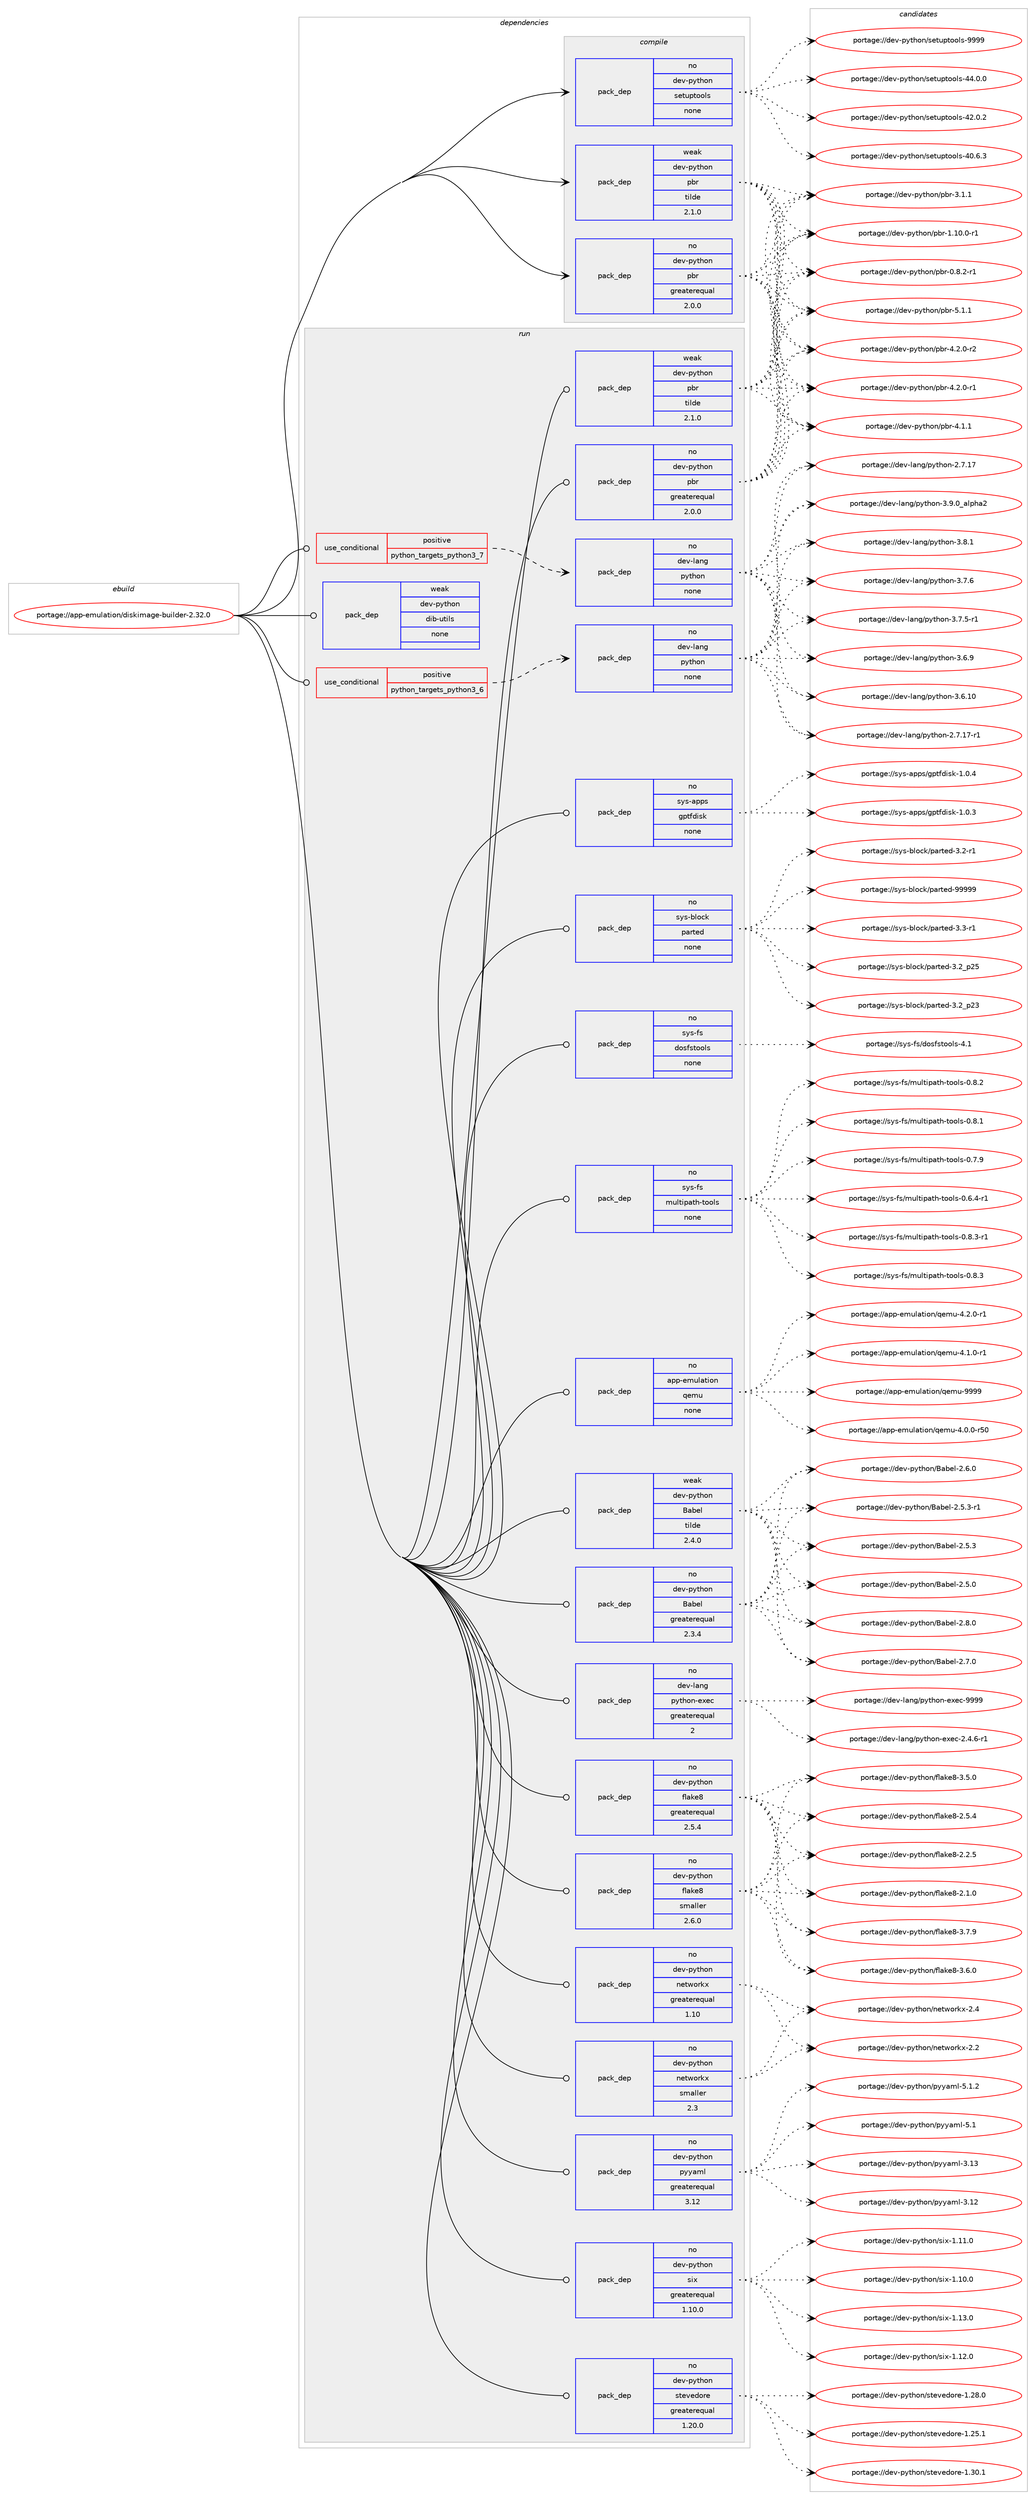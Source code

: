digraph prolog {

# *************
# Graph options
# *************

newrank=true;
concentrate=true;
compound=true;
graph [rankdir=LR,fontname=Helvetica,fontsize=10,ranksep=1.5];#, ranksep=2.5, nodesep=0.2];
edge  [arrowhead=vee];
node  [fontname=Helvetica,fontsize=10];

# **********
# The ebuild
# **********

subgraph cluster_leftcol {
color=gray;
label=<<i>ebuild</i>>;
id [label="portage://app-emulation/diskimage-builder-2.32.0", color=red, width=4, href="../app-emulation/diskimage-builder-2.32.0.svg"];
}

# ****************
# The dependencies
# ****************

subgraph cluster_midcol {
color=gray;
label=<<i>dependencies</i>>;
subgraph cluster_compile {
fillcolor="#eeeeee";
style=filled;
label=<<i>compile</i>>;
subgraph pack474176 {
dependency631222 [label=<<TABLE BORDER="0" CELLBORDER="1" CELLSPACING="0" CELLPADDING="4" WIDTH="220"><TR><TD ROWSPAN="6" CELLPADDING="30">pack_dep</TD></TR><TR><TD WIDTH="110">no</TD></TR><TR><TD>dev-python</TD></TR><TR><TD>pbr</TD></TR><TR><TD>greaterequal</TD></TR><TR><TD>2.0.0</TD></TR></TABLE>>, shape=none, color=blue];
}
id:e -> dependency631222:w [weight=20,style="solid",arrowhead="vee"];
subgraph pack474177 {
dependency631223 [label=<<TABLE BORDER="0" CELLBORDER="1" CELLSPACING="0" CELLPADDING="4" WIDTH="220"><TR><TD ROWSPAN="6" CELLPADDING="30">pack_dep</TD></TR><TR><TD WIDTH="110">no</TD></TR><TR><TD>dev-python</TD></TR><TR><TD>setuptools</TD></TR><TR><TD>none</TD></TR><TR><TD></TD></TR></TABLE>>, shape=none, color=blue];
}
id:e -> dependency631223:w [weight=20,style="solid",arrowhead="vee"];
subgraph pack474178 {
dependency631224 [label=<<TABLE BORDER="0" CELLBORDER="1" CELLSPACING="0" CELLPADDING="4" WIDTH="220"><TR><TD ROWSPAN="6" CELLPADDING="30">pack_dep</TD></TR><TR><TD WIDTH="110">weak</TD></TR><TR><TD>dev-python</TD></TR><TR><TD>pbr</TD></TR><TR><TD>tilde</TD></TR><TR><TD>2.1.0</TD></TR></TABLE>>, shape=none, color=blue];
}
id:e -> dependency631224:w [weight=20,style="solid",arrowhead="vee"];
}
subgraph cluster_compileandrun {
fillcolor="#eeeeee";
style=filled;
label=<<i>compile and run</i>>;
}
subgraph cluster_run {
fillcolor="#eeeeee";
style=filled;
label=<<i>run</i>>;
subgraph cond148639 {
dependency631225 [label=<<TABLE BORDER="0" CELLBORDER="1" CELLSPACING="0" CELLPADDING="4"><TR><TD ROWSPAN="3" CELLPADDING="10">use_conditional</TD></TR><TR><TD>positive</TD></TR><TR><TD>python_targets_python3_6</TD></TR></TABLE>>, shape=none, color=red];
subgraph pack474179 {
dependency631226 [label=<<TABLE BORDER="0" CELLBORDER="1" CELLSPACING="0" CELLPADDING="4" WIDTH="220"><TR><TD ROWSPAN="6" CELLPADDING="30">pack_dep</TD></TR><TR><TD WIDTH="110">no</TD></TR><TR><TD>dev-lang</TD></TR><TR><TD>python</TD></TR><TR><TD>none</TD></TR><TR><TD></TD></TR></TABLE>>, shape=none, color=blue];
}
dependency631225:e -> dependency631226:w [weight=20,style="dashed",arrowhead="vee"];
}
id:e -> dependency631225:w [weight=20,style="solid",arrowhead="odot"];
subgraph cond148640 {
dependency631227 [label=<<TABLE BORDER="0" CELLBORDER="1" CELLSPACING="0" CELLPADDING="4"><TR><TD ROWSPAN="3" CELLPADDING="10">use_conditional</TD></TR><TR><TD>positive</TD></TR><TR><TD>python_targets_python3_7</TD></TR></TABLE>>, shape=none, color=red];
subgraph pack474180 {
dependency631228 [label=<<TABLE BORDER="0" CELLBORDER="1" CELLSPACING="0" CELLPADDING="4" WIDTH="220"><TR><TD ROWSPAN="6" CELLPADDING="30">pack_dep</TD></TR><TR><TD WIDTH="110">no</TD></TR><TR><TD>dev-lang</TD></TR><TR><TD>python</TD></TR><TR><TD>none</TD></TR><TR><TD></TD></TR></TABLE>>, shape=none, color=blue];
}
dependency631227:e -> dependency631228:w [weight=20,style="dashed",arrowhead="vee"];
}
id:e -> dependency631227:w [weight=20,style="solid",arrowhead="odot"];
subgraph pack474181 {
dependency631229 [label=<<TABLE BORDER="0" CELLBORDER="1" CELLSPACING="0" CELLPADDING="4" WIDTH="220"><TR><TD ROWSPAN="6" CELLPADDING="30">pack_dep</TD></TR><TR><TD WIDTH="110">no</TD></TR><TR><TD>app-emulation</TD></TR><TR><TD>qemu</TD></TR><TR><TD>none</TD></TR><TR><TD></TD></TR></TABLE>>, shape=none, color=blue];
}
id:e -> dependency631229:w [weight=20,style="solid",arrowhead="odot"];
subgraph pack474182 {
dependency631230 [label=<<TABLE BORDER="0" CELLBORDER="1" CELLSPACING="0" CELLPADDING="4" WIDTH="220"><TR><TD ROWSPAN="6" CELLPADDING="30">pack_dep</TD></TR><TR><TD WIDTH="110">no</TD></TR><TR><TD>dev-lang</TD></TR><TR><TD>python-exec</TD></TR><TR><TD>greaterequal</TD></TR><TR><TD>2</TD></TR></TABLE>>, shape=none, color=blue];
}
id:e -> dependency631230:w [weight=20,style="solid",arrowhead="odot"];
subgraph pack474183 {
dependency631231 [label=<<TABLE BORDER="0" CELLBORDER="1" CELLSPACING="0" CELLPADDING="4" WIDTH="220"><TR><TD ROWSPAN="6" CELLPADDING="30">pack_dep</TD></TR><TR><TD WIDTH="110">no</TD></TR><TR><TD>dev-python</TD></TR><TR><TD>Babel</TD></TR><TR><TD>greaterequal</TD></TR><TR><TD>2.3.4</TD></TR></TABLE>>, shape=none, color=blue];
}
id:e -> dependency631231:w [weight=20,style="solid",arrowhead="odot"];
subgraph pack474184 {
dependency631232 [label=<<TABLE BORDER="0" CELLBORDER="1" CELLSPACING="0" CELLPADDING="4" WIDTH="220"><TR><TD ROWSPAN="6" CELLPADDING="30">pack_dep</TD></TR><TR><TD WIDTH="110">no</TD></TR><TR><TD>dev-python</TD></TR><TR><TD>flake8</TD></TR><TR><TD>greaterequal</TD></TR><TR><TD>2.5.4</TD></TR></TABLE>>, shape=none, color=blue];
}
id:e -> dependency631232:w [weight=20,style="solid",arrowhead="odot"];
subgraph pack474185 {
dependency631233 [label=<<TABLE BORDER="0" CELLBORDER="1" CELLSPACING="0" CELLPADDING="4" WIDTH="220"><TR><TD ROWSPAN="6" CELLPADDING="30">pack_dep</TD></TR><TR><TD WIDTH="110">no</TD></TR><TR><TD>dev-python</TD></TR><TR><TD>flake8</TD></TR><TR><TD>smaller</TD></TR><TR><TD>2.6.0</TD></TR></TABLE>>, shape=none, color=blue];
}
id:e -> dependency631233:w [weight=20,style="solid",arrowhead="odot"];
subgraph pack474186 {
dependency631234 [label=<<TABLE BORDER="0" CELLBORDER="1" CELLSPACING="0" CELLPADDING="4" WIDTH="220"><TR><TD ROWSPAN="6" CELLPADDING="30">pack_dep</TD></TR><TR><TD WIDTH="110">no</TD></TR><TR><TD>dev-python</TD></TR><TR><TD>networkx</TD></TR><TR><TD>greaterequal</TD></TR><TR><TD>1.10</TD></TR></TABLE>>, shape=none, color=blue];
}
id:e -> dependency631234:w [weight=20,style="solid",arrowhead="odot"];
subgraph pack474187 {
dependency631235 [label=<<TABLE BORDER="0" CELLBORDER="1" CELLSPACING="0" CELLPADDING="4" WIDTH="220"><TR><TD ROWSPAN="6" CELLPADDING="30">pack_dep</TD></TR><TR><TD WIDTH="110">no</TD></TR><TR><TD>dev-python</TD></TR><TR><TD>networkx</TD></TR><TR><TD>smaller</TD></TR><TR><TD>2.3</TD></TR></TABLE>>, shape=none, color=blue];
}
id:e -> dependency631235:w [weight=20,style="solid",arrowhead="odot"];
subgraph pack474188 {
dependency631236 [label=<<TABLE BORDER="0" CELLBORDER="1" CELLSPACING="0" CELLPADDING="4" WIDTH="220"><TR><TD ROWSPAN="6" CELLPADDING="30">pack_dep</TD></TR><TR><TD WIDTH="110">no</TD></TR><TR><TD>dev-python</TD></TR><TR><TD>pbr</TD></TR><TR><TD>greaterequal</TD></TR><TR><TD>2.0.0</TD></TR></TABLE>>, shape=none, color=blue];
}
id:e -> dependency631236:w [weight=20,style="solid",arrowhead="odot"];
subgraph pack474189 {
dependency631237 [label=<<TABLE BORDER="0" CELLBORDER="1" CELLSPACING="0" CELLPADDING="4" WIDTH="220"><TR><TD ROWSPAN="6" CELLPADDING="30">pack_dep</TD></TR><TR><TD WIDTH="110">no</TD></TR><TR><TD>dev-python</TD></TR><TR><TD>pyyaml</TD></TR><TR><TD>greaterequal</TD></TR><TR><TD>3.12</TD></TR></TABLE>>, shape=none, color=blue];
}
id:e -> dependency631237:w [weight=20,style="solid",arrowhead="odot"];
subgraph pack474190 {
dependency631238 [label=<<TABLE BORDER="0" CELLBORDER="1" CELLSPACING="0" CELLPADDING="4" WIDTH="220"><TR><TD ROWSPAN="6" CELLPADDING="30">pack_dep</TD></TR><TR><TD WIDTH="110">no</TD></TR><TR><TD>dev-python</TD></TR><TR><TD>six</TD></TR><TR><TD>greaterequal</TD></TR><TR><TD>1.10.0</TD></TR></TABLE>>, shape=none, color=blue];
}
id:e -> dependency631238:w [weight=20,style="solid",arrowhead="odot"];
subgraph pack474191 {
dependency631239 [label=<<TABLE BORDER="0" CELLBORDER="1" CELLSPACING="0" CELLPADDING="4" WIDTH="220"><TR><TD ROWSPAN="6" CELLPADDING="30">pack_dep</TD></TR><TR><TD WIDTH="110">no</TD></TR><TR><TD>dev-python</TD></TR><TR><TD>stevedore</TD></TR><TR><TD>greaterequal</TD></TR><TR><TD>1.20.0</TD></TR></TABLE>>, shape=none, color=blue];
}
id:e -> dependency631239:w [weight=20,style="solid",arrowhead="odot"];
subgraph pack474192 {
dependency631240 [label=<<TABLE BORDER="0" CELLBORDER="1" CELLSPACING="0" CELLPADDING="4" WIDTH="220"><TR><TD ROWSPAN="6" CELLPADDING="30">pack_dep</TD></TR><TR><TD WIDTH="110">no</TD></TR><TR><TD>sys-apps</TD></TR><TR><TD>gptfdisk</TD></TR><TR><TD>none</TD></TR><TR><TD></TD></TR></TABLE>>, shape=none, color=blue];
}
id:e -> dependency631240:w [weight=20,style="solid",arrowhead="odot"];
subgraph pack474193 {
dependency631241 [label=<<TABLE BORDER="0" CELLBORDER="1" CELLSPACING="0" CELLPADDING="4" WIDTH="220"><TR><TD ROWSPAN="6" CELLPADDING="30">pack_dep</TD></TR><TR><TD WIDTH="110">no</TD></TR><TR><TD>sys-block</TD></TR><TR><TD>parted</TD></TR><TR><TD>none</TD></TR><TR><TD></TD></TR></TABLE>>, shape=none, color=blue];
}
id:e -> dependency631241:w [weight=20,style="solid",arrowhead="odot"];
subgraph pack474194 {
dependency631242 [label=<<TABLE BORDER="0" CELLBORDER="1" CELLSPACING="0" CELLPADDING="4" WIDTH="220"><TR><TD ROWSPAN="6" CELLPADDING="30">pack_dep</TD></TR><TR><TD WIDTH="110">no</TD></TR><TR><TD>sys-fs</TD></TR><TR><TD>dosfstools</TD></TR><TR><TD>none</TD></TR><TR><TD></TD></TR></TABLE>>, shape=none, color=blue];
}
id:e -> dependency631242:w [weight=20,style="solid",arrowhead="odot"];
subgraph pack474195 {
dependency631243 [label=<<TABLE BORDER="0" CELLBORDER="1" CELLSPACING="0" CELLPADDING="4" WIDTH="220"><TR><TD ROWSPAN="6" CELLPADDING="30">pack_dep</TD></TR><TR><TD WIDTH="110">no</TD></TR><TR><TD>sys-fs</TD></TR><TR><TD>multipath-tools</TD></TR><TR><TD>none</TD></TR><TR><TD></TD></TR></TABLE>>, shape=none, color=blue];
}
id:e -> dependency631243:w [weight=20,style="solid",arrowhead="odot"];
subgraph pack474196 {
dependency631244 [label=<<TABLE BORDER="0" CELLBORDER="1" CELLSPACING="0" CELLPADDING="4" WIDTH="220"><TR><TD ROWSPAN="6" CELLPADDING="30">pack_dep</TD></TR><TR><TD WIDTH="110">weak</TD></TR><TR><TD>dev-python</TD></TR><TR><TD>Babel</TD></TR><TR><TD>tilde</TD></TR><TR><TD>2.4.0</TD></TR></TABLE>>, shape=none, color=blue];
}
id:e -> dependency631244:w [weight=20,style="solid",arrowhead="odot"];
subgraph pack474197 {
dependency631245 [label=<<TABLE BORDER="0" CELLBORDER="1" CELLSPACING="0" CELLPADDING="4" WIDTH="220"><TR><TD ROWSPAN="6" CELLPADDING="30">pack_dep</TD></TR><TR><TD WIDTH="110">weak</TD></TR><TR><TD>dev-python</TD></TR><TR><TD>dib-utils</TD></TR><TR><TD>none</TD></TR><TR><TD></TD></TR></TABLE>>, shape=none, color=blue];
}
id:e -> dependency631245:w [weight=20,style="solid",arrowhead="odot"];
subgraph pack474198 {
dependency631246 [label=<<TABLE BORDER="0" CELLBORDER="1" CELLSPACING="0" CELLPADDING="4" WIDTH="220"><TR><TD ROWSPAN="6" CELLPADDING="30">pack_dep</TD></TR><TR><TD WIDTH="110">weak</TD></TR><TR><TD>dev-python</TD></TR><TR><TD>pbr</TD></TR><TR><TD>tilde</TD></TR><TR><TD>2.1.0</TD></TR></TABLE>>, shape=none, color=blue];
}
id:e -> dependency631246:w [weight=20,style="solid",arrowhead="odot"];
}
}

# **************
# The candidates
# **************

subgraph cluster_choices {
rank=same;
color=gray;
label=<<i>candidates</i>>;

subgraph choice474176 {
color=black;
nodesep=1;
choice100101118451121211161041111104711298114455346494649 [label="portage://dev-python/pbr-5.1.1", color=red, width=4,href="../dev-python/pbr-5.1.1.svg"];
choice1001011184511212111610411111047112981144552465046484511450 [label="portage://dev-python/pbr-4.2.0-r2", color=red, width=4,href="../dev-python/pbr-4.2.0-r2.svg"];
choice1001011184511212111610411111047112981144552465046484511449 [label="portage://dev-python/pbr-4.2.0-r1", color=red, width=4,href="../dev-python/pbr-4.2.0-r1.svg"];
choice100101118451121211161041111104711298114455246494649 [label="portage://dev-python/pbr-4.1.1", color=red, width=4,href="../dev-python/pbr-4.1.1.svg"];
choice100101118451121211161041111104711298114455146494649 [label="portage://dev-python/pbr-3.1.1", color=red, width=4,href="../dev-python/pbr-3.1.1.svg"];
choice100101118451121211161041111104711298114454946494846484511449 [label="portage://dev-python/pbr-1.10.0-r1", color=red, width=4,href="../dev-python/pbr-1.10.0-r1.svg"];
choice1001011184511212111610411111047112981144548465646504511449 [label="portage://dev-python/pbr-0.8.2-r1", color=red, width=4,href="../dev-python/pbr-0.8.2-r1.svg"];
dependency631222:e -> choice100101118451121211161041111104711298114455346494649:w [style=dotted,weight="100"];
dependency631222:e -> choice1001011184511212111610411111047112981144552465046484511450:w [style=dotted,weight="100"];
dependency631222:e -> choice1001011184511212111610411111047112981144552465046484511449:w [style=dotted,weight="100"];
dependency631222:e -> choice100101118451121211161041111104711298114455246494649:w [style=dotted,weight="100"];
dependency631222:e -> choice100101118451121211161041111104711298114455146494649:w [style=dotted,weight="100"];
dependency631222:e -> choice100101118451121211161041111104711298114454946494846484511449:w [style=dotted,weight="100"];
dependency631222:e -> choice1001011184511212111610411111047112981144548465646504511449:w [style=dotted,weight="100"];
}
subgraph choice474177 {
color=black;
nodesep=1;
choice10010111845112121116104111110471151011161171121161111111081154557575757 [label="portage://dev-python/setuptools-9999", color=red, width=4,href="../dev-python/setuptools-9999.svg"];
choice100101118451121211161041111104711510111611711211611111110811545525246484648 [label="portage://dev-python/setuptools-44.0.0", color=red, width=4,href="../dev-python/setuptools-44.0.0.svg"];
choice100101118451121211161041111104711510111611711211611111110811545525046484650 [label="portage://dev-python/setuptools-42.0.2", color=red, width=4,href="../dev-python/setuptools-42.0.2.svg"];
choice100101118451121211161041111104711510111611711211611111110811545524846544651 [label="portage://dev-python/setuptools-40.6.3", color=red, width=4,href="../dev-python/setuptools-40.6.3.svg"];
dependency631223:e -> choice10010111845112121116104111110471151011161171121161111111081154557575757:w [style=dotted,weight="100"];
dependency631223:e -> choice100101118451121211161041111104711510111611711211611111110811545525246484648:w [style=dotted,weight="100"];
dependency631223:e -> choice100101118451121211161041111104711510111611711211611111110811545525046484650:w [style=dotted,weight="100"];
dependency631223:e -> choice100101118451121211161041111104711510111611711211611111110811545524846544651:w [style=dotted,weight="100"];
}
subgraph choice474178 {
color=black;
nodesep=1;
choice100101118451121211161041111104711298114455346494649 [label="portage://dev-python/pbr-5.1.1", color=red, width=4,href="../dev-python/pbr-5.1.1.svg"];
choice1001011184511212111610411111047112981144552465046484511450 [label="portage://dev-python/pbr-4.2.0-r2", color=red, width=4,href="../dev-python/pbr-4.2.0-r2.svg"];
choice1001011184511212111610411111047112981144552465046484511449 [label="portage://dev-python/pbr-4.2.0-r1", color=red, width=4,href="../dev-python/pbr-4.2.0-r1.svg"];
choice100101118451121211161041111104711298114455246494649 [label="portage://dev-python/pbr-4.1.1", color=red, width=4,href="../dev-python/pbr-4.1.1.svg"];
choice100101118451121211161041111104711298114455146494649 [label="portage://dev-python/pbr-3.1.1", color=red, width=4,href="../dev-python/pbr-3.1.1.svg"];
choice100101118451121211161041111104711298114454946494846484511449 [label="portage://dev-python/pbr-1.10.0-r1", color=red, width=4,href="../dev-python/pbr-1.10.0-r1.svg"];
choice1001011184511212111610411111047112981144548465646504511449 [label="portage://dev-python/pbr-0.8.2-r1", color=red, width=4,href="../dev-python/pbr-0.8.2-r1.svg"];
dependency631224:e -> choice100101118451121211161041111104711298114455346494649:w [style=dotted,weight="100"];
dependency631224:e -> choice1001011184511212111610411111047112981144552465046484511450:w [style=dotted,weight="100"];
dependency631224:e -> choice1001011184511212111610411111047112981144552465046484511449:w [style=dotted,weight="100"];
dependency631224:e -> choice100101118451121211161041111104711298114455246494649:w [style=dotted,weight="100"];
dependency631224:e -> choice100101118451121211161041111104711298114455146494649:w [style=dotted,weight="100"];
dependency631224:e -> choice100101118451121211161041111104711298114454946494846484511449:w [style=dotted,weight="100"];
dependency631224:e -> choice1001011184511212111610411111047112981144548465646504511449:w [style=dotted,weight="100"];
}
subgraph choice474179 {
color=black;
nodesep=1;
choice10010111845108971101034711212111610411111045514657464895971081121049750 [label="portage://dev-lang/python-3.9.0_alpha2", color=red, width=4,href="../dev-lang/python-3.9.0_alpha2.svg"];
choice100101118451089711010347112121116104111110455146564649 [label="portage://dev-lang/python-3.8.1", color=red, width=4,href="../dev-lang/python-3.8.1.svg"];
choice100101118451089711010347112121116104111110455146554654 [label="portage://dev-lang/python-3.7.6", color=red, width=4,href="../dev-lang/python-3.7.6.svg"];
choice1001011184510897110103471121211161041111104551465546534511449 [label="portage://dev-lang/python-3.7.5-r1", color=red, width=4,href="../dev-lang/python-3.7.5-r1.svg"];
choice100101118451089711010347112121116104111110455146544657 [label="portage://dev-lang/python-3.6.9", color=red, width=4,href="../dev-lang/python-3.6.9.svg"];
choice10010111845108971101034711212111610411111045514654464948 [label="portage://dev-lang/python-3.6.10", color=red, width=4,href="../dev-lang/python-3.6.10.svg"];
choice100101118451089711010347112121116104111110455046554649554511449 [label="portage://dev-lang/python-2.7.17-r1", color=red, width=4,href="../dev-lang/python-2.7.17-r1.svg"];
choice10010111845108971101034711212111610411111045504655464955 [label="portage://dev-lang/python-2.7.17", color=red, width=4,href="../dev-lang/python-2.7.17.svg"];
dependency631226:e -> choice10010111845108971101034711212111610411111045514657464895971081121049750:w [style=dotted,weight="100"];
dependency631226:e -> choice100101118451089711010347112121116104111110455146564649:w [style=dotted,weight="100"];
dependency631226:e -> choice100101118451089711010347112121116104111110455146554654:w [style=dotted,weight="100"];
dependency631226:e -> choice1001011184510897110103471121211161041111104551465546534511449:w [style=dotted,weight="100"];
dependency631226:e -> choice100101118451089711010347112121116104111110455146544657:w [style=dotted,weight="100"];
dependency631226:e -> choice10010111845108971101034711212111610411111045514654464948:w [style=dotted,weight="100"];
dependency631226:e -> choice100101118451089711010347112121116104111110455046554649554511449:w [style=dotted,weight="100"];
dependency631226:e -> choice10010111845108971101034711212111610411111045504655464955:w [style=dotted,weight="100"];
}
subgraph choice474180 {
color=black;
nodesep=1;
choice10010111845108971101034711212111610411111045514657464895971081121049750 [label="portage://dev-lang/python-3.9.0_alpha2", color=red, width=4,href="../dev-lang/python-3.9.0_alpha2.svg"];
choice100101118451089711010347112121116104111110455146564649 [label="portage://dev-lang/python-3.8.1", color=red, width=4,href="../dev-lang/python-3.8.1.svg"];
choice100101118451089711010347112121116104111110455146554654 [label="portage://dev-lang/python-3.7.6", color=red, width=4,href="../dev-lang/python-3.7.6.svg"];
choice1001011184510897110103471121211161041111104551465546534511449 [label="portage://dev-lang/python-3.7.5-r1", color=red, width=4,href="../dev-lang/python-3.7.5-r1.svg"];
choice100101118451089711010347112121116104111110455146544657 [label="portage://dev-lang/python-3.6.9", color=red, width=4,href="../dev-lang/python-3.6.9.svg"];
choice10010111845108971101034711212111610411111045514654464948 [label="portage://dev-lang/python-3.6.10", color=red, width=4,href="../dev-lang/python-3.6.10.svg"];
choice100101118451089711010347112121116104111110455046554649554511449 [label="portage://dev-lang/python-2.7.17-r1", color=red, width=4,href="../dev-lang/python-2.7.17-r1.svg"];
choice10010111845108971101034711212111610411111045504655464955 [label="portage://dev-lang/python-2.7.17", color=red, width=4,href="../dev-lang/python-2.7.17.svg"];
dependency631228:e -> choice10010111845108971101034711212111610411111045514657464895971081121049750:w [style=dotted,weight="100"];
dependency631228:e -> choice100101118451089711010347112121116104111110455146564649:w [style=dotted,weight="100"];
dependency631228:e -> choice100101118451089711010347112121116104111110455146554654:w [style=dotted,weight="100"];
dependency631228:e -> choice1001011184510897110103471121211161041111104551465546534511449:w [style=dotted,weight="100"];
dependency631228:e -> choice100101118451089711010347112121116104111110455146544657:w [style=dotted,weight="100"];
dependency631228:e -> choice10010111845108971101034711212111610411111045514654464948:w [style=dotted,weight="100"];
dependency631228:e -> choice100101118451089711010347112121116104111110455046554649554511449:w [style=dotted,weight="100"];
dependency631228:e -> choice10010111845108971101034711212111610411111045504655464955:w [style=dotted,weight="100"];
}
subgraph choice474181 {
color=black;
nodesep=1;
choice971121124510110911710897116105111110471131011091174557575757 [label="portage://app-emulation/qemu-9999", color=red, width=4,href="../app-emulation/qemu-9999.svg"];
choice971121124510110911710897116105111110471131011091174552465046484511449 [label="portage://app-emulation/qemu-4.2.0-r1", color=red, width=4,href="../app-emulation/qemu-4.2.0-r1.svg"];
choice971121124510110911710897116105111110471131011091174552464946484511449 [label="portage://app-emulation/qemu-4.1.0-r1", color=red, width=4,href="../app-emulation/qemu-4.1.0-r1.svg"];
choice97112112451011091171089711610511111047113101109117455246484648451145348 [label="portage://app-emulation/qemu-4.0.0-r50", color=red, width=4,href="../app-emulation/qemu-4.0.0-r50.svg"];
dependency631229:e -> choice971121124510110911710897116105111110471131011091174557575757:w [style=dotted,weight="100"];
dependency631229:e -> choice971121124510110911710897116105111110471131011091174552465046484511449:w [style=dotted,weight="100"];
dependency631229:e -> choice971121124510110911710897116105111110471131011091174552464946484511449:w [style=dotted,weight="100"];
dependency631229:e -> choice97112112451011091171089711610511111047113101109117455246484648451145348:w [style=dotted,weight="100"];
}
subgraph choice474182 {
color=black;
nodesep=1;
choice10010111845108971101034711212111610411111045101120101994557575757 [label="portage://dev-lang/python-exec-9999", color=red, width=4,href="../dev-lang/python-exec-9999.svg"];
choice10010111845108971101034711212111610411111045101120101994550465246544511449 [label="portage://dev-lang/python-exec-2.4.6-r1", color=red, width=4,href="../dev-lang/python-exec-2.4.6-r1.svg"];
dependency631230:e -> choice10010111845108971101034711212111610411111045101120101994557575757:w [style=dotted,weight="100"];
dependency631230:e -> choice10010111845108971101034711212111610411111045101120101994550465246544511449:w [style=dotted,weight="100"];
}
subgraph choice474183 {
color=black;
nodesep=1;
choice1001011184511212111610411111047669798101108455046564648 [label="portage://dev-python/Babel-2.8.0", color=red, width=4,href="../dev-python/Babel-2.8.0.svg"];
choice1001011184511212111610411111047669798101108455046554648 [label="portage://dev-python/Babel-2.7.0", color=red, width=4,href="../dev-python/Babel-2.7.0.svg"];
choice1001011184511212111610411111047669798101108455046544648 [label="portage://dev-python/Babel-2.6.0", color=red, width=4,href="../dev-python/Babel-2.6.0.svg"];
choice10010111845112121116104111110476697981011084550465346514511449 [label="portage://dev-python/Babel-2.5.3-r1", color=red, width=4,href="../dev-python/Babel-2.5.3-r1.svg"];
choice1001011184511212111610411111047669798101108455046534651 [label="portage://dev-python/Babel-2.5.3", color=red, width=4,href="../dev-python/Babel-2.5.3.svg"];
choice1001011184511212111610411111047669798101108455046534648 [label="portage://dev-python/Babel-2.5.0", color=red, width=4,href="../dev-python/Babel-2.5.0.svg"];
dependency631231:e -> choice1001011184511212111610411111047669798101108455046564648:w [style=dotted,weight="100"];
dependency631231:e -> choice1001011184511212111610411111047669798101108455046554648:w [style=dotted,weight="100"];
dependency631231:e -> choice1001011184511212111610411111047669798101108455046544648:w [style=dotted,weight="100"];
dependency631231:e -> choice10010111845112121116104111110476697981011084550465346514511449:w [style=dotted,weight="100"];
dependency631231:e -> choice1001011184511212111610411111047669798101108455046534651:w [style=dotted,weight="100"];
dependency631231:e -> choice1001011184511212111610411111047669798101108455046534648:w [style=dotted,weight="100"];
}
subgraph choice474184 {
color=black;
nodesep=1;
choice10010111845112121116104111110471021089710710156455146554657 [label="portage://dev-python/flake8-3.7.9", color=red, width=4,href="../dev-python/flake8-3.7.9.svg"];
choice10010111845112121116104111110471021089710710156455146544648 [label="portage://dev-python/flake8-3.6.0", color=red, width=4,href="../dev-python/flake8-3.6.0.svg"];
choice10010111845112121116104111110471021089710710156455146534648 [label="portage://dev-python/flake8-3.5.0", color=red, width=4,href="../dev-python/flake8-3.5.0.svg"];
choice10010111845112121116104111110471021089710710156455046534652 [label="portage://dev-python/flake8-2.5.4", color=red, width=4,href="../dev-python/flake8-2.5.4.svg"];
choice10010111845112121116104111110471021089710710156455046504653 [label="portage://dev-python/flake8-2.2.5", color=red, width=4,href="../dev-python/flake8-2.2.5.svg"];
choice10010111845112121116104111110471021089710710156455046494648 [label="portage://dev-python/flake8-2.1.0", color=red, width=4,href="../dev-python/flake8-2.1.0.svg"];
dependency631232:e -> choice10010111845112121116104111110471021089710710156455146554657:w [style=dotted,weight="100"];
dependency631232:e -> choice10010111845112121116104111110471021089710710156455146544648:w [style=dotted,weight="100"];
dependency631232:e -> choice10010111845112121116104111110471021089710710156455146534648:w [style=dotted,weight="100"];
dependency631232:e -> choice10010111845112121116104111110471021089710710156455046534652:w [style=dotted,weight="100"];
dependency631232:e -> choice10010111845112121116104111110471021089710710156455046504653:w [style=dotted,weight="100"];
dependency631232:e -> choice10010111845112121116104111110471021089710710156455046494648:w [style=dotted,weight="100"];
}
subgraph choice474185 {
color=black;
nodesep=1;
choice10010111845112121116104111110471021089710710156455146554657 [label="portage://dev-python/flake8-3.7.9", color=red, width=4,href="../dev-python/flake8-3.7.9.svg"];
choice10010111845112121116104111110471021089710710156455146544648 [label="portage://dev-python/flake8-3.6.0", color=red, width=4,href="../dev-python/flake8-3.6.0.svg"];
choice10010111845112121116104111110471021089710710156455146534648 [label="portage://dev-python/flake8-3.5.0", color=red, width=4,href="../dev-python/flake8-3.5.0.svg"];
choice10010111845112121116104111110471021089710710156455046534652 [label="portage://dev-python/flake8-2.5.4", color=red, width=4,href="../dev-python/flake8-2.5.4.svg"];
choice10010111845112121116104111110471021089710710156455046504653 [label="portage://dev-python/flake8-2.2.5", color=red, width=4,href="../dev-python/flake8-2.2.5.svg"];
choice10010111845112121116104111110471021089710710156455046494648 [label="portage://dev-python/flake8-2.1.0", color=red, width=4,href="../dev-python/flake8-2.1.0.svg"];
dependency631233:e -> choice10010111845112121116104111110471021089710710156455146554657:w [style=dotted,weight="100"];
dependency631233:e -> choice10010111845112121116104111110471021089710710156455146544648:w [style=dotted,weight="100"];
dependency631233:e -> choice10010111845112121116104111110471021089710710156455146534648:w [style=dotted,weight="100"];
dependency631233:e -> choice10010111845112121116104111110471021089710710156455046534652:w [style=dotted,weight="100"];
dependency631233:e -> choice10010111845112121116104111110471021089710710156455046504653:w [style=dotted,weight="100"];
dependency631233:e -> choice10010111845112121116104111110471021089710710156455046494648:w [style=dotted,weight="100"];
}
subgraph choice474186 {
color=black;
nodesep=1;
choice100101118451121211161041111104711010111611911111410712045504652 [label="portage://dev-python/networkx-2.4", color=red, width=4,href="../dev-python/networkx-2.4.svg"];
choice100101118451121211161041111104711010111611911111410712045504650 [label="portage://dev-python/networkx-2.2", color=red, width=4,href="../dev-python/networkx-2.2.svg"];
dependency631234:e -> choice100101118451121211161041111104711010111611911111410712045504652:w [style=dotted,weight="100"];
dependency631234:e -> choice100101118451121211161041111104711010111611911111410712045504650:w [style=dotted,weight="100"];
}
subgraph choice474187 {
color=black;
nodesep=1;
choice100101118451121211161041111104711010111611911111410712045504652 [label="portage://dev-python/networkx-2.4", color=red, width=4,href="../dev-python/networkx-2.4.svg"];
choice100101118451121211161041111104711010111611911111410712045504650 [label="portage://dev-python/networkx-2.2", color=red, width=4,href="../dev-python/networkx-2.2.svg"];
dependency631235:e -> choice100101118451121211161041111104711010111611911111410712045504652:w [style=dotted,weight="100"];
dependency631235:e -> choice100101118451121211161041111104711010111611911111410712045504650:w [style=dotted,weight="100"];
}
subgraph choice474188 {
color=black;
nodesep=1;
choice100101118451121211161041111104711298114455346494649 [label="portage://dev-python/pbr-5.1.1", color=red, width=4,href="../dev-python/pbr-5.1.1.svg"];
choice1001011184511212111610411111047112981144552465046484511450 [label="portage://dev-python/pbr-4.2.0-r2", color=red, width=4,href="../dev-python/pbr-4.2.0-r2.svg"];
choice1001011184511212111610411111047112981144552465046484511449 [label="portage://dev-python/pbr-4.2.0-r1", color=red, width=4,href="../dev-python/pbr-4.2.0-r1.svg"];
choice100101118451121211161041111104711298114455246494649 [label="portage://dev-python/pbr-4.1.1", color=red, width=4,href="../dev-python/pbr-4.1.1.svg"];
choice100101118451121211161041111104711298114455146494649 [label="portage://dev-python/pbr-3.1.1", color=red, width=4,href="../dev-python/pbr-3.1.1.svg"];
choice100101118451121211161041111104711298114454946494846484511449 [label="portage://dev-python/pbr-1.10.0-r1", color=red, width=4,href="../dev-python/pbr-1.10.0-r1.svg"];
choice1001011184511212111610411111047112981144548465646504511449 [label="portage://dev-python/pbr-0.8.2-r1", color=red, width=4,href="../dev-python/pbr-0.8.2-r1.svg"];
dependency631236:e -> choice100101118451121211161041111104711298114455346494649:w [style=dotted,weight="100"];
dependency631236:e -> choice1001011184511212111610411111047112981144552465046484511450:w [style=dotted,weight="100"];
dependency631236:e -> choice1001011184511212111610411111047112981144552465046484511449:w [style=dotted,weight="100"];
dependency631236:e -> choice100101118451121211161041111104711298114455246494649:w [style=dotted,weight="100"];
dependency631236:e -> choice100101118451121211161041111104711298114455146494649:w [style=dotted,weight="100"];
dependency631236:e -> choice100101118451121211161041111104711298114454946494846484511449:w [style=dotted,weight="100"];
dependency631236:e -> choice1001011184511212111610411111047112981144548465646504511449:w [style=dotted,weight="100"];
}
subgraph choice474189 {
color=black;
nodesep=1;
choice100101118451121211161041111104711212112197109108455346494650 [label="portage://dev-python/pyyaml-5.1.2", color=red, width=4,href="../dev-python/pyyaml-5.1.2.svg"];
choice10010111845112121116104111110471121211219710910845534649 [label="portage://dev-python/pyyaml-5.1", color=red, width=4,href="../dev-python/pyyaml-5.1.svg"];
choice1001011184511212111610411111047112121121971091084551464951 [label="portage://dev-python/pyyaml-3.13", color=red, width=4,href="../dev-python/pyyaml-3.13.svg"];
choice1001011184511212111610411111047112121121971091084551464950 [label="portage://dev-python/pyyaml-3.12", color=red, width=4,href="../dev-python/pyyaml-3.12.svg"];
dependency631237:e -> choice100101118451121211161041111104711212112197109108455346494650:w [style=dotted,weight="100"];
dependency631237:e -> choice10010111845112121116104111110471121211219710910845534649:w [style=dotted,weight="100"];
dependency631237:e -> choice1001011184511212111610411111047112121121971091084551464951:w [style=dotted,weight="100"];
dependency631237:e -> choice1001011184511212111610411111047112121121971091084551464950:w [style=dotted,weight="100"];
}
subgraph choice474190 {
color=black;
nodesep=1;
choice100101118451121211161041111104711510512045494649514648 [label="portage://dev-python/six-1.13.0", color=red, width=4,href="../dev-python/six-1.13.0.svg"];
choice100101118451121211161041111104711510512045494649504648 [label="portage://dev-python/six-1.12.0", color=red, width=4,href="../dev-python/six-1.12.0.svg"];
choice100101118451121211161041111104711510512045494649494648 [label="portage://dev-python/six-1.11.0", color=red, width=4,href="../dev-python/six-1.11.0.svg"];
choice100101118451121211161041111104711510512045494649484648 [label="portage://dev-python/six-1.10.0", color=red, width=4,href="../dev-python/six-1.10.0.svg"];
dependency631238:e -> choice100101118451121211161041111104711510512045494649514648:w [style=dotted,weight="100"];
dependency631238:e -> choice100101118451121211161041111104711510512045494649504648:w [style=dotted,weight="100"];
dependency631238:e -> choice100101118451121211161041111104711510512045494649494648:w [style=dotted,weight="100"];
dependency631238:e -> choice100101118451121211161041111104711510512045494649484648:w [style=dotted,weight="100"];
}
subgraph choice474191 {
color=black;
nodesep=1;
choice100101118451121211161041111104711511610111810110011111410145494651484649 [label="portage://dev-python/stevedore-1.30.1", color=red, width=4,href="../dev-python/stevedore-1.30.1.svg"];
choice100101118451121211161041111104711511610111810110011111410145494650564648 [label="portage://dev-python/stevedore-1.28.0", color=red, width=4,href="../dev-python/stevedore-1.28.0.svg"];
choice100101118451121211161041111104711511610111810110011111410145494650534649 [label="portage://dev-python/stevedore-1.25.1", color=red, width=4,href="../dev-python/stevedore-1.25.1.svg"];
dependency631239:e -> choice100101118451121211161041111104711511610111810110011111410145494651484649:w [style=dotted,weight="100"];
dependency631239:e -> choice100101118451121211161041111104711511610111810110011111410145494650564648:w [style=dotted,weight="100"];
dependency631239:e -> choice100101118451121211161041111104711511610111810110011111410145494650534649:w [style=dotted,weight="100"];
}
subgraph choice474192 {
color=black;
nodesep=1;
choice115121115459711211211547103112116102100105115107454946484652 [label="portage://sys-apps/gptfdisk-1.0.4", color=red, width=4,href="../sys-apps/gptfdisk-1.0.4.svg"];
choice115121115459711211211547103112116102100105115107454946484651 [label="portage://sys-apps/gptfdisk-1.0.3", color=red, width=4,href="../sys-apps/gptfdisk-1.0.3.svg"];
dependency631240:e -> choice115121115459711211211547103112116102100105115107454946484652:w [style=dotted,weight="100"];
dependency631240:e -> choice115121115459711211211547103112116102100105115107454946484651:w [style=dotted,weight="100"];
}
subgraph choice474193 {
color=black;
nodesep=1;
choice1151211154598108111991074711297114116101100455757575757 [label="portage://sys-block/parted-99999", color=red, width=4,href="../sys-block/parted-99999.svg"];
choice1151211154598108111991074711297114116101100455146514511449 [label="portage://sys-block/parted-3.3-r1", color=red, width=4,href="../sys-block/parted-3.3-r1.svg"];
choice115121115459810811199107471129711411610110045514650951125053 [label="portage://sys-block/parted-3.2_p25", color=red, width=4,href="../sys-block/parted-3.2_p25.svg"];
choice115121115459810811199107471129711411610110045514650951125051 [label="portage://sys-block/parted-3.2_p23", color=red, width=4,href="../sys-block/parted-3.2_p23.svg"];
choice1151211154598108111991074711297114116101100455146504511449 [label="portage://sys-block/parted-3.2-r1", color=red, width=4,href="../sys-block/parted-3.2-r1.svg"];
dependency631241:e -> choice1151211154598108111991074711297114116101100455757575757:w [style=dotted,weight="100"];
dependency631241:e -> choice1151211154598108111991074711297114116101100455146514511449:w [style=dotted,weight="100"];
dependency631241:e -> choice115121115459810811199107471129711411610110045514650951125053:w [style=dotted,weight="100"];
dependency631241:e -> choice115121115459810811199107471129711411610110045514650951125051:w [style=dotted,weight="100"];
dependency631241:e -> choice1151211154598108111991074711297114116101100455146504511449:w [style=dotted,weight="100"];
}
subgraph choice474194 {
color=black;
nodesep=1;
choice115121115451021154710011111510211511611111110811545524649 [label="portage://sys-fs/dosfstools-4.1", color=red, width=4,href="../sys-fs/dosfstools-4.1.svg"];
dependency631242:e -> choice115121115451021154710011111510211511611111110811545524649:w [style=dotted,weight="100"];
}
subgraph choice474195 {
color=black;
nodesep=1;
choice115121115451021154710911710811610511297116104451161111111081154548465646514511449 [label="portage://sys-fs/multipath-tools-0.8.3-r1", color=red, width=4,href="../sys-fs/multipath-tools-0.8.3-r1.svg"];
choice11512111545102115471091171081161051129711610445116111111108115454846564651 [label="portage://sys-fs/multipath-tools-0.8.3", color=red, width=4,href="../sys-fs/multipath-tools-0.8.3.svg"];
choice11512111545102115471091171081161051129711610445116111111108115454846564650 [label="portage://sys-fs/multipath-tools-0.8.2", color=red, width=4,href="../sys-fs/multipath-tools-0.8.2.svg"];
choice11512111545102115471091171081161051129711610445116111111108115454846564649 [label="portage://sys-fs/multipath-tools-0.8.1", color=red, width=4,href="../sys-fs/multipath-tools-0.8.1.svg"];
choice11512111545102115471091171081161051129711610445116111111108115454846554657 [label="portage://sys-fs/multipath-tools-0.7.9", color=red, width=4,href="../sys-fs/multipath-tools-0.7.9.svg"];
choice115121115451021154710911710811610511297116104451161111111081154548465446524511449 [label="portage://sys-fs/multipath-tools-0.6.4-r1", color=red, width=4,href="../sys-fs/multipath-tools-0.6.4-r1.svg"];
dependency631243:e -> choice115121115451021154710911710811610511297116104451161111111081154548465646514511449:w [style=dotted,weight="100"];
dependency631243:e -> choice11512111545102115471091171081161051129711610445116111111108115454846564651:w [style=dotted,weight="100"];
dependency631243:e -> choice11512111545102115471091171081161051129711610445116111111108115454846564650:w [style=dotted,weight="100"];
dependency631243:e -> choice11512111545102115471091171081161051129711610445116111111108115454846564649:w [style=dotted,weight="100"];
dependency631243:e -> choice11512111545102115471091171081161051129711610445116111111108115454846554657:w [style=dotted,weight="100"];
dependency631243:e -> choice115121115451021154710911710811610511297116104451161111111081154548465446524511449:w [style=dotted,weight="100"];
}
subgraph choice474196 {
color=black;
nodesep=1;
choice1001011184511212111610411111047669798101108455046564648 [label="portage://dev-python/Babel-2.8.0", color=red, width=4,href="../dev-python/Babel-2.8.0.svg"];
choice1001011184511212111610411111047669798101108455046554648 [label="portage://dev-python/Babel-2.7.0", color=red, width=4,href="../dev-python/Babel-2.7.0.svg"];
choice1001011184511212111610411111047669798101108455046544648 [label="portage://dev-python/Babel-2.6.0", color=red, width=4,href="../dev-python/Babel-2.6.0.svg"];
choice10010111845112121116104111110476697981011084550465346514511449 [label="portage://dev-python/Babel-2.5.3-r1", color=red, width=4,href="../dev-python/Babel-2.5.3-r1.svg"];
choice1001011184511212111610411111047669798101108455046534651 [label="portage://dev-python/Babel-2.5.3", color=red, width=4,href="../dev-python/Babel-2.5.3.svg"];
choice1001011184511212111610411111047669798101108455046534648 [label="portage://dev-python/Babel-2.5.0", color=red, width=4,href="../dev-python/Babel-2.5.0.svg"];
dependency631244:e -> choice1001011184511212111610411111047669798101108455046564648:w [style=dotted,weight="100"];
dependency631244:e -> choice1001011184511212111610411111047669798101108455046554648:w [style=dotted,weight="100"];
dependency631244:e -> choice1001011184511212111610411111047669798101108455046544648:w [style=dotted,weight="100"];
dependency631244:e -> choice10010111845112121116104111110476697981011084550465346514511449:w [style=dotted,weight="100"];
dependency631244:e -> choice1001011184511212111610411111047669798101108455046534651:w [style=dotted,weight="100"];
dependency631244:e -> choice1001011184511212111610411111047669798101108455046534648:w [style=dotted,weight="100"];
}
subgraph choice474197 {
color=black;
nodesep=1;
}
subgraph choice474198 {
color=black;
nodesep=1;
choice100101118451121211161041111104711298114455346494649 [label="portage://dev-python/pbr-5.1.1", color=red, width=4,href="../dev-python/pbr-5.1.1.svg"];
choice1001011184511212111610411111047112981144552465046484511450 [label="portage://dev-python/pbr-4.2.0-r2", color=red, width=4,href="../dev-python/pbr-4.2.0-r2.svg"];
choice1001011184511212111610411111047112981144552465046484511449 [label="portage://dev-python/pbr-4.2.0-r1", color=red, width=4,href="../dev-python/pbr-4.2.0-r1.svg"];
choice100101118451121211161041111104711298114455246494649 [label="portage://dev-python/pbr-4.1.1", color=red, width=4,href="../dev-python/pbr-4.1.1.svg"];
choice100101118451121211161041111104711298114455146494649 [label="portage://dev-python/pbr-3.1.1", color=red, width=4,href="../dev-python/pbr-3.1.1.svg"];
choice100101118451121211161041111104711298114454946494846484511449 [label="portage://dev-python/pbr-1.10.0-r1", color=red, width=4,href="../dev-python/pbr-1.10.0-r1.svg"];
choice1001011184511212111610411111047112981144548465646504511449 [label="portage://dev-python/pbr-0.8.2-r1", color=red, width=4,href="../dev-python/pbr-0.8.2-r1.svg"];
dependency631246:e -> choice100101118451121211161041111104711298114455346494649:w [style=dotted,weight="100"];
dependency631246:e -> choice1001011184511212111610411111047112981144552465046484511450:w [style=dotted,weight="100"];
dependency631246:e -> choice1001011184511212111610411111047112981144552465046484511449:w [style=dotted,weight="100"];
dependency631246:e -> choice100101118451121211161041111104711298114455246494649:w [style=dotted,weight="100"];
dependency631246:e -> choice100101118451121211161041111104711298114455146494649:w [style=dotted,weight="100"];
dependency631246:e -> choice100101118451121211161041111104711298114454946494846484511449:w [style=dotted,weight="100"];
dependency631246:e -> choice1001011184511212111610411111047112981144548465646504511449:w [style=dotted,weight="100"];
}
}

}
